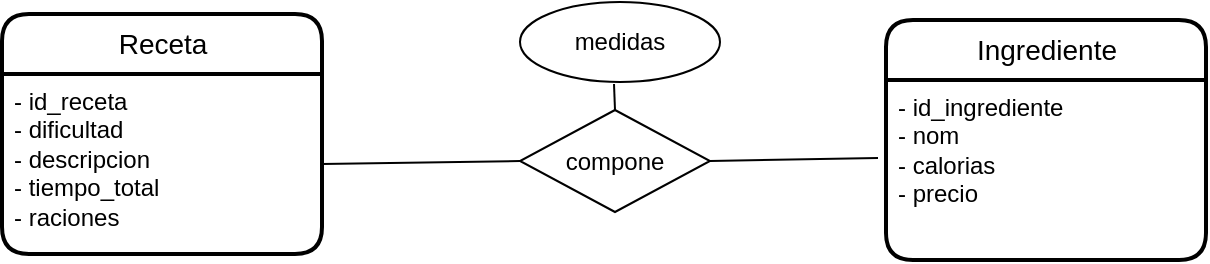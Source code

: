 <mxfile version="20.1.2" type="github">
  <diagram id="gnG7Gqf1GcRMlEO-_0OX" name="Página-1">
    <mxGraphModel dx="782" dy="371" grid="0" gridSize="10" guides="1" tooltips="1" connect="1" arrows="1" fold="1" page="1" pageScale="1" pageWidth="827" pageHeight="1169" math="0" shadow="0">
      <root>
        <mxCell id="0" />
        <mxCell id="1" parent="0" />
        <mxCell id="F4BGXveo6ZFS1zHAMtfn-1" value="Receta" style="swimlane;childLayout=stackLayout;horizontal=1;startSize=30;horizontalStack=0;rounded=1;fontSize=14;fontStyle=0;strokeWidth=2;resizeParent=0;resizeLast=1;shadow=0;dashed=0;align=center;html=1;" vertex="1" parent="1">
          <mxGeometry x="95" y="60" width="160" height="120" as="geometry" />
        </mxCell>
        <mxCell id="F4BGXveo6ZFS1zHAMtfn-2" value="&lt;div&gt;- id_receta&lt;/div&gt;&lt;div&gt;- dificultad&lt;/div&gt;&lt;div&gt;- descripcion&lt;/div&gt;&lt;div&gt;- tiempo_total&lt;/div&gt;&lt;div&gt;- raciones&lt;br&gt;&lt;/div&gt;" style="align=left;strokeColor=none;fillColor=none;spacingLeft=4;fontSize=12;verticalAlign=top;resizable=0;rotatable=0;part=1;html=1;" vertex="1" parent="F4BGXveo6ZFS1zHAMtfn-1">
          <mxGeometry y="30" width="160" height="90" as="geometry" />
        </mxCell>
        <mxCell id="F4BGXveo6ZFS1zHAMtfn-3" value="Ingrediente" style="swimlane;childLayout=stackLayout;horizontal=1;startSize=30;horizontalStack=0;rounded=1;fontSize=14;fontStyle=0;strokeWidth=2;resizeParent=0;resizeLast=1;shadow=0;dashed=0;align=center;html=1;" vertex="1" parent="1">
          <mxGeometry x="537" y="63" width="160" height="120" as="geometry" />
        </mxCell>
        <mxCell id="F4BGXveo6ZFS1zHAMtfn-4" value="&lt;div&gt;- id_ingrediente&lt;/div&gt;&lt;div&gt;- nom&lt;br&gt;&lt;/div&gt;&lt;div&gt;- calorias&lt;br&gt;&lt;/div&gt;&lt;div&gt;- precio&lt;br&gt;&lt;/div&gt;" style="align=left;strokeColor=none;fillColor=none;spacingLeft=4;fontSize=12;verticalAlign=top;resizable=0;rotatable=0;part=1;html=1;" vertex="1" parent="F4BGXveo6ZFS1zHAMtfn-3">
          <mxGeometry y="30" width="160" height="90" as="geometry" />
        </mxCell>
        <mxCell id="F4BGXveo6ZFS1zHAMtfn-7" value="" style="endArrow=none;html=1;rounded=0;fontSize=12;entryX=-0.025;entryY=0.433;entryDx=0;entryDy=0;entryPerimeter=0;exitX=1;exitY=0.5;exitDx=0;exitDy=0;startArrow=none;" edge="1" parent="1" source="F4BGXveo6ZFS1zHAMtfn-8" target="F4BGXveo6ZFS1zHAMtfn-4">
          <mxGeometry relative="1" as="geometry">
            <mxPoint x="323" y="131" as="sourcePoint" />
            <mxPoint x="483" y="131" as="targetPoint" />
          </mxGeometry>
        </mxCell>
        <mxCell id="F4BGXveo6ZFS1zHAMtfn-9" value="" style="endArrow=none;html=1;rounded=0;fontSize=12;exitX=0.5;exitY=0;exitDx=0;exitDy=0;" edge="1" parent="1" source="F4BGXveo6ZFS1zHAMtfn-8">
          <mxGeometry relative="1" as="geometry">
            <mxPoint x="327" y="202" as="sourcePoint" />
            <mxPoint x="401" y="95" as="targetPoint" />
          </mxGeometry>
        </mxCell>
        <mxCell id="F4BGXveo6ZFS1zHAMtfn-11" value="medidas" style="ellipse;whiteSpace=wrap;html=1;align=center;fontSize=12;" vertex="1" parent="1">
          <mxGeometry x="354" y="54" width="100" height="40" as="geometry" />
        </mxCell>
        <mxCell id="F4BGXveo6ZFS1zHAMtfn-8" value="compone" style="shape=rhombus;perimeter=rhombusPerimeter;whiteSpace=wrap;html=1;align=center;fontSize=12;" vertex="1" parent="1">
          <mxGeometry x="354" y="108" width="95" height="51" as="geometry" />
        </mxCell>
        <mxCell id="F4BGXveo6ZFS1zHAMtfn-12" value="" style="endArrow=none;html=1;rounded=0;fontSize=12;exitX=1;exitY=0.5;exitDx=0;exitDy=0;entryX=0;entryY=0.5;entryDx=0;entryDy=0;" edge="1" parent="1" source="F4BGXveo6ZFS1zHAMtfn-2" target="F4BGXveo6ZFS1zHAMtfn-8">
          <mxGeometry relative="1" as="geometry">
            <mxPoint x="255" y="135" as="sourcePoint" />
            <mxPoint x="350" y="135" as="targetPoint" />
          </mxGeometry>
        </mxCell>
      </root>
    </mxGraphModel>
  </diagram>
</mxfile>
